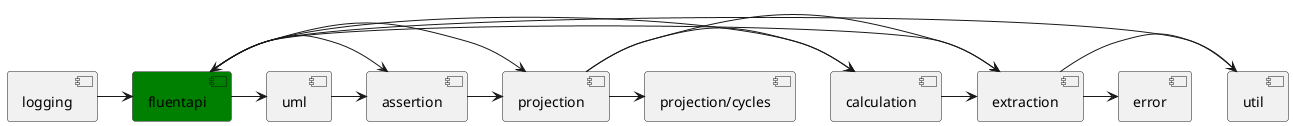 @startuml
    component [fluentapi] #Green
    component [assertion]
    component [extraction]
    component [projection]
    component [uml]
    component [calculation]
    component [util]
    [fluentapi] -> [assertion]
    [fluentapi] -> [uml]
    [fluentapi] -> [extraction]
    [fluentapi] -> [projection]
    [fluentapi] -> [calculation]
    [assertion] -> [projection]
    [projection] -> [projection/cycles]
    [projection] -> [extraction]
    [projection] -> [calculation]
    [extraction] -> [util]
    [extraction] -> [error]
    [uml] -> [assertion]
    [calculation] -> [extraction]
    [util] -> [fluentapi]
    [logging] -> [fluentapi]
@enduml
